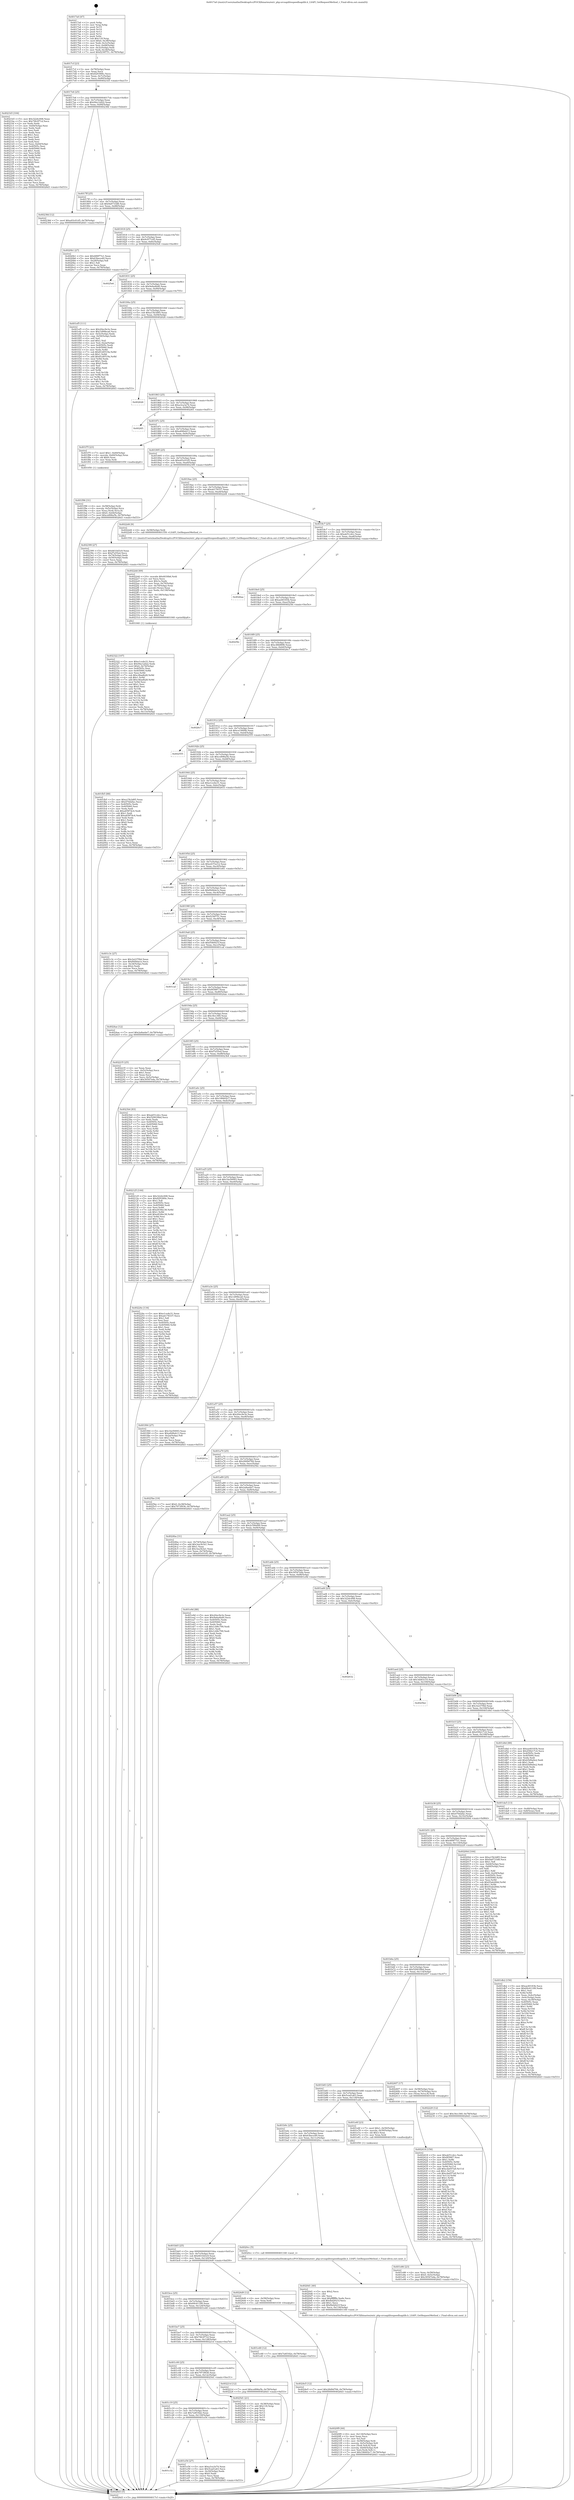 digraph "0x4017a0" {
  label = "0x4017a0 (/mnt/c/Users/mathe/Desktop/tcc/POCII/binaries/extr_php-srcsapilitespeedlsapilib.h_LSAPI_GetRequestMethod_r_Final-ollvm.out::main(0))"
  labelloc = "t"
  node[shape=record]

  Entry [label="",width=0.3,height=0.3,shape=circle,fillcolor=black,style=filled]
  "0x4017cf" [label="{
     0x4017cf [23]\l
     | [instrs]\l
     &nbsp;&nbsp;0x4017cf \<+3\>: mov -0x78(%rbp),%eax\l
     &nbsp;&nbsp;0x4017d2 \<+2\>: mov %eax,%ecx\l
     &nbsp;&nbsp;0x4017d4 \<+6\>: sub $0x82939f4c,%ecx\l
     &nbsp;&nbsp;0x4017da \<+3\>: mov %eax,-0x7c(%rbp)\l
     &nbsp;&nbsp;0x4017dd \<+3\>: mov %ecx,-0x80(%rbp)\l
     &nbsp;&nbsp;0x4017e0 \<+6\>: je 00000000004021b5 \<main+0xa15\>\l
  }"]
  "0x4021b5" [label="{
     0x4021b5 [104]\l
     | [instrs]\l
     &nbsp;&nbsp;0x4021b5 \<+5\>: mov $0x3224c008,%eax\l
     &nbsp;&nbsp;0x4021ba \<+5\>: mov $0x74b3f71d,%ecx\l
     &nbsp;&nbsp;0x4021bf \<+2\>: xor %edx,%edx\l
     &nbsp;&nbsp;0x4021c1 \<+3\>: mov -0x64(%rbp),%esi\l
     &nbsp;&nbsp;0x4021c4 \<+2\>: mov %edx,%edi\l
     &nbsp;&nbsp;0x4021c6 \<+2\>: sub %esi,%edi\l
     &nbsp;&nbsp;0x4021c8 \<+2\>: mov %edx,%esi\l
     &nbsp;&nbsp;0x4021ca \<+3\>: sub $0x1,%esi\l
     &nbsp;&nbsp;0x4021cd \<+2\>: add %esi,%edi\l
     &nbsp;&nbsp;0x4021cf \<+2\>: mov %edx,%esi\l
     &nbsp;&nbsp;0x4021d1 \<+2\>: sub %edi,%esi\l
     &nbsp;&nbsp;0x4021d3 \<+3\>: mov %esi,-0x64(%rbp)\l
     &nbsp;&nbsp;0x4021d6 \<+7\>: mov 0x40505c,%esi\l
     &nbsp;&nbsp;0x4021dd \<+7\>: mov 0x405060,%edi\l
     &nbsp;&nbsp;0x4021e4 \<+3\>: sub $0x1,%edx\l
     &nbsp;&nbsp;0x4021e7 \<+3\>: mov %esi,%r8d\l
     &nbsp;&nbsp;0x4021ea \<+3\>: add %edx,%r8d\l
     &nbsp;&nbsp;0x4021ed \<+4\>: imul %r8d,%esi\l
     &nbsp;&nbsp;0x4021f1 \<+3\>: and $0x1,%esi\l
     &nbsp;&nbsp;0x4021f4 \<+3\>: cmp $0x0,%esi\l
     &nbsp;&nbsp;0x4021f7 \<+4\>: sete %r9b\l
     &nbsp;&nbsp;0x4021fb \<+3\>: cmp $0xa,%edi\l
     &nbsp;&nbsp;0x4021fe \<+4\>: setl %r10b\l
     &nbsp;&nbsp;0x402202 \<+3\>: mov %r9b,%r11b\l
     &nbsp;&nbsp;0x402205 \<+3\>: and %r10b,%r11b\l
     &nbsp;&nbsp;0x402208 \<+3\>: xor %r10b,%r9b\l
     &nbsp;&nbsp;0x40220b \<+3\>: or %r9b,%r11b\l
     &nbsp;&nbsp;0x40220e \<+4\>: test $0x1,%r11b\l
     &nbsp;&nbsp;0x402212 \<+3\>: cmovne %ecx,%eax\l
     &nbsp;&nbsp;0x402215 \<+3\>: mov %eax,-0x78(%rbp)\l
     &nbsp;&nbsp;0x402218 \<+5\>: jmp 00000000004026d3 \<main+0xf33\>\l
  }"]
  "0x4017e6" [label="{
     0x4017e6 [25]\l
     | [instrs]\l
     &nbsp;&nbsp;0x4017e6 \<+5\>: jmp 00000000004017eb \<main+0x4b\>\l
     &nbsp;&nbsp;0x4017eb \<+3\>: mov -0x7c(%rbp),%eax\l
     &nbsp;&nbsp;0x4017ee \<+5\>: sub $0x94a12d22,%eax\l
     &nbsp;&nbsp;0x4017f3 \<+6\>: mov %eax,-0x84(%rbp)\l
     &nbsp;&nbsp;0x4017f9 \<+6\>: je 000000000040238d \<main+0xbed\>\l
  }"]
  Exit [label="",width=0.3,height=0.3,shape=circle,fillcolor=black,style=filled,peripheries=2]
  "0x40238d" [label="{
     0x40238d [12]\l
     | [instrs]\l
     &nbsp;&nbsp;0x40238d \<+7\>: movl $0xa93c01d5,-0x78(%rbp)\l
     &nbsp;&nbsp;0x402394 \<+5\>: jmp 00000000004026d3 \<main+0xf33\>\l
  }"]
  "0x4017ff" [label="{
     0x4017ff [25]\l
     | [instrs]\l
     &nbsp;&nbsp;0x4017ff \<+5\>: jmp 0000000000401804 \<main+0x64\>\l
     &nbsp;&nbsp;0x401804 \<+3\>: mov -0x7c(%rbp),%eax\l
     &nbsp;&nbsp;0x401807 \<+5\>: sub $0x9a6733d8,%eax\l
     &nbsp;&nbsp;0x40180c \<+6\>: mov %eax,-0x88(%rbp)\l
     &nbsp;&nbsp;0x401812 \<+6\>: je 00000000004020b1 \<main+0x911\>\l
  }"]
  "0x4024e5" [label="{
     0x4024e5 [12]\l
     | [instrs]\l
     &nbsp;&nbsp;0x4024e5 \<+7\>: movl $0x28d9d784,-0x78(%rbp)\l
     &nbsp;&nbsp;0x4024ec \<+5\>: jmp 00000000004026d3 \<main+0xf33\>\l
  }"]
  "0x4020b1" [label="{
     0x4020b1 [27]\l
     | [instrs]\l
     &nbsp;&nbsp;0x4020b1 \<+5\>: mov $0x489f77e1,%eax\l
     &nbsp;&nbsp;0x4020b6 \<+5\>: mov $0x63bece49,%ecx\l
     &nbsp;&nbsp;0x4020bb \<+3\>: mov -0x29(%rbp),%dl\l
     &nbsp;&nbsp;0x4020be \<+3\>: test $0x1,%dl\l
     &nbsp;&nbsp;0x4020c1 \<+3\>: cmovne %ecx,%eax\l
     &nbsp;&nbsp;0x4020c4 \<+3\>: mov %eax,-0x78(%rbp)\l
     &nbsp;&nbsp;0x4020c7 \<+5\>: jmp 00000000004026d3 \<main+0xf33\>\l
  }"]
  "0x401818" [label="{
     0x401818 [25]\l
     | [instrs]\l
     &nbsp;&nbsp;0x401818 \<+5\>: jmp 000000000040181d \<main+0x7d\>\l
     &nbsp;&nbsp;0x40181d \<+3\>: mov -0x7c(%rbp),%eax\l
     &nbsp;&nbsp;0x401820 \<+5\>: sub $0x9c977cd5,%eax\l
     &nbsp;&nbsp;0x401825 \<+6\>: mov %eax,-0x8c(%rbp)\l
     &nbsp;&nbsp;0x40182b \<+6\>: je 00000000004025e6 \<main+0xe46\>\l
  }"]
  "0x402418" [label="{
     0x402418 [150]\l
     | [instrs]\l
     &nbsp;&nbsp;0x402418 \<+5\>: mov $0xab51cdcc,%edx\l
     &nbsp;&nbsp;0x40241d \<+5\>: mov $0xf65887,%esi\l
     &nbsp;&nbsp;0x402422 \<+3\>: mov $0x1,%r8b\l
     &nbsp;&nbsp;0x402425 \<+8\>: mov 0x40505c,%r9d\l
     &nbsp;&nbsp;0x40242d \<+8\>: mov 0x405060,%r10d\l
     &nbsp;&nbsp;0x402435 \<+3\>: mov %r9d,%r11d\l
     &nbsp;&nbsp;0x402438 \<+7\>: add $0xcda057a9,%r11d\l
     &nbsp;&nbsp;0x40243f \<+4\>: sub $0x1,%r11d\l
     &nbsp;&nbsp;0x402443 \<+7\>: sub $0xcda057a9,%r11d\l
     &nbsp;&nbsp;0x40244a \<+4\>: imul %r11d,%r9d\l
     &nbsp;&nbsp;0x40244e \<+4\>: and $0x1,%r9d\l
     &nbsp;&nbsp;0x402452 \<+4\>: cmp $0x0,%r9d\l
     &nbsp;&nbsp;0x402456 \<+3\>: sete %bl\l
     &nbsp;&nbsp;0x402459 \<+4\>: cmp $0xa,%r10d\l
     &nbsp;&nbsp;0x40245d \<+4\>: setl %r14b\l
     &nbsp;&nbsp;0x402461 \<+3\>: mov %bl,%r15b\l
     &nbsp;&nbsp;0x402464 \<+4\>: xor $0xff,%r15b\l
     &nbsp;&nbsp;0x402468 \<+3\>: mov %r14b,%r12b\l
     &nbsp;&nbsp;0x40246b \<+4\>: xor $0xff,%r12b\l
     &nbsp;&nbsp;0x40246f \<+4\>: xor $0x0,%r8b\l
     &nbsp;&nbsp;0x402473 \<+3\>: mov %r15b,%r13b\l
     &nbsp;&nbsp;0x402476 \<+4\>: and $0x0,%r13b\l
     &nbsp;&nbsp;0x40247a \<+3\>: and %r8b,%bl\l
     &nbsp;&nbsp;0x40247d \<+3\>: mov %r12b,%al\l
     &nbsp;&nbsp;0x402480 \<+2\>: and $0x0,%al\l
     &nbsp;&nbsp;0x402482 \<+3\>: and %r8b,%r14b\l
     &nbsp;&nbsp;0x402485 \<+3\>: or %bl,%r13b\l
     &nbsp;&nbsp;0x402488 \<+3\>: or %r14b,%al\l
     &nbsp;&nbsp;0x40248b \<+3\>: xor %al,%r13b\l
     &nbsp;&nbsp;0x40248e \<+3\>: or %r12b,%r15b\l
     &nbsp;&nbsp;0x402491 \<+4\>: xor $0xff,%r15b\l
     &nbsp;&nbsp;0x402495 \<+4\>: or $0x0,%r8b\l
     &nbsp;&nbsp;0x402499 \<+3\>: and %r8b,%r15b\l
     &nbsp;&nbsp;0x40249c \<+3\>: or %r15b,%r13b\l
     &nbsp;&nbsp;0x40249f \<+4\>: test $0x1,%r13b\l
     &nbsp;&nbsp;0x4024a3 \<+3\>: cmovne %esi,%edx\l
     &nbsp;&nbsp;0x4024a6 \<+3\>: mov %edx,-0x78(%rbp)\l
     &nbsp;&nbsp;0x4024a9 \<+5\>: jmp 00000000004026d3 \<main+0xf33\>\l
  }"]
  "0x4025e6" [label="{
     0x4025e6\l
  }", style=dashed]
  "0x401831" [label="{
     0x401831 [25]\l
     | [instrs]\l
     &nbsp;&nbsp;0x401831 \<+5\>: jmp 0000000000401836 \<main+0x96\>\l
     &nbsp;&nbsp;0x401836 \<+3\>: mov -0x7c(%rbp),%eax\l
     &nbsp;&nbsp;0x401839 \<+5\>: sub $0x9e6a4bd0,%eax\l
     &nbsp;&nbsp;0x40183e \<+6\>: mov %eax,-0x90(%rbp)\l
     &nbsp;&nbsp;0x401844 \<+6\>: je 0000000000401ef5 \<main+0x755\>\l
  }"]
  "0x402322" [label="{
     0x402322 [107]\l
     | [instrs]\l
     &nbsp;&nbsp;0x402322 \<+5\>: mov $0xe1ce4e31,%ecx\l
     &nbsp;&nbsp;0x402327 \<+5\>: mov $0x94a12d22,%edx\l
     &nbsp;&nbsp;0x40232c \<+7\>: movl $0x0,-0x74(%rbp)\l
     &nbsp;&nbsp;0x402333 \<+7\>: mov 0x40505c,%esi\l
     &nbsp;&nbsp;0x40233a \<+8\>: mov 0x405060,%r8d\l
     &nbsp;&nbsp;0x402342 \<+3\>: mov %esi,%r9d\l
     &nbsp;&nbsp;0x402345 \<+7\>: sub $0xc4badb28,%r9d\l
     &nbsp;&nbsp;0x40234c \<+4\>: sub $0x1,%r9d\l
     &nbsp;&nbsp;0x402350 \<+7\>: add $0xc4badb28,%r9d\l
     &nbsp;&nbsp;0x402357 \<+4\>: imul %r9d,%esi\l
     &nbsp;&nbsp;0x40235b \<+3\>: and $0x1,%esi\l
     &nbsp;&nbsp;0x40235e \<+3\>: cmp $0x0,%esi\l
     &nbsp;&nbsp;0x402361 \<+4\>: sete %r10b\l
     &nbsp;&nbsp;0x402365 \<+4\>: cmp $0xa,%r8d\l
     &nbsp;&nbsp;0x402369 \<+4\>: setl %r11b\l
     &nbsp;&nbsp;0x40236d \<+3\>: mov %r10b,%bl\l
     &nbsp;&nbsp;0x402370 \<+3\>: and %r11b,%bl\l
     &nbsp;&nbsp;0x402373 \<+3\>: xor %r11b,%r10b\l
     &nbsp;&nbsp;0x402376 \<+3\>: or %r10b,%bl\l
     &nbsp;&nbsp;0x402379 \<+3\>: test $0x1,%bl\l
     &nbsp;&nbsp;0x40237c \<+3\>: cmovne %edx,%ecx\l
     &nbsp;&nbsp;0x40237f \<+3\>: mov %ecx,-0x78(%rbp)\l
     &nbsp;&nbsp;0x402382 \<+6\>: mov %eax,-0x13c(%rbp)\l
     &nbsp;&nbsp;0x402388 \<+5\>: jmp 00000000004026d3 \<main+0xf33\>\l
  }"]
  "0x401ef5" [label="{
     0x401ef5 [111]\l
     | [instrs]\l
     &nbsp;&nbsp;0x401ef5 \<+5\>: mov $0x20ec9e3e,%eax\l
     &nbsp;&nbsp;0x401efa \<+5\>: mov $0x1d99bca6,%ecx\l
     &nbsp;&nbsp;0x401eff \<+3\>: mov -0x5c(%rbp),%edx\l
     &nbsp;&nbsp;0x401f02 \<+3\>: cmp -0x50(%rbp),%edx\l
     &nbsp;&nbsp;0x401f05 \<+4\>: setl %sil\l
     &nbsp;&nbsp;0x401f09 \<+4\>: and $0x1,%sil\l
     &nbsp;&nbsp;0x401f0d \<+4\>: mov %sil,-0x2a(%rbp)\l
     &nbsp;&nbsp;0x401f11 \<+7\>: mov 0x40505c,%edx\l
     &nbsp;&nbsp;0x401f18 \<+7\>: mov 0x405060,%edi\l
     &nbsp;&nbsp;0x401f1f \<+3\>: mov %edx,%r8d\l
     &nbsp;&nbsp;0x401f22 \<+7\>: sub $0x81d0519a,%r8d\l
     &nbsp;&nbsp;0x401f29 \<+4\>: sub $0x1,%r8d\l
     &nbsp;&nbsp;0x401f2d \<+7\>: add $0x81d0519a,%r8d\l
     &nbsp;&nbsp;0x401f34 \<+4\>: imul %r8d,%edx\l
     &nbsp;&nbsp;0x401f38 \<+3\>: and $0x1,%edx\l
     &nbsp;&nbsp;0x401f3b \<+3\>: cmp $0x0,%edx\l
     &nbsp;&nbsp;0x401f3e \<+4\>: sete %sil\l
     &nbsp;&nbsp;0x401f42 \<+3\>: cmp $0xa,%edi\l
     &nbsp;&nbsp;0x401f45 \<+4\>: setl %r9b\l
     &nbsp;&nbsp;0x401f49 \<+3\>: mov %sil,%r10b\l
     &nbsp;&nbsp;0x401f4c \<+3\>: and %r9b,%r10b\l
     &nbsp;&nbsp;0x401f4f \<+3\>: xor %r9b,%sil\l
     &nbsp;&nbsp;0x401f52 \<+3\>: or %sil,%r10b\l
     &nbsp;&nbsp;0x401f55 \<+4\>: test $0x1,%r10b\l
     &nbsp;&nbsp;0x401f59 \<+3\>: cmovne %ecx,%eax\l
     &nbsp;&nbsp;0x401f5c \<+3\>: mov %eax,-0x78(%rbp)\l
     &nbsp;&nbsp;0x401f5f \<+5\>: jmp 00000000004026d3 \<main+0xf33\>\l
  }"]
  "0x40184a" [label="{
     0x40184a [25]\l
     | [instrs]\l
     &nbsp;&nbsp;0x40184a \<+5\>: jmp 000000000040184f \<main+0xaf\>\l
     &nbsp;&nbsp;0x40184f \<+3\>: mov -0x7c(%rbp),%eax\l
     &nbsp;&nbsp;0x401852 \<+5\>: sub $0xa15b3d85,%eax\l
     &nbsp;&nbsp;0x401857 \<+6\>: mov %eax,-0x94(%rbp)\l
     &nbsp;&nbsp;0x40185d \<+6\>: je 0000000000402626 \<main+0xe86\>\l
  }"]
  "0x4022dd" [label="{
     0x4022dd [69]\l
     | [instrs]\l
     &nbsp;&nbsp;0x4022dd \<+10\>: movabs $0x4030b6,%rdi\l
     &nbsp;&nbsp;0x4022e7 \<+2\>: xor %ecx,%ecx\l
     &nbsp;&nbsp;0x4022e9 \<+5\>: mov $0x1a,%edx\l
     &nbsp;&nbsp;0x4022ee \<+4\>: mov %rax,-0x70(%rbp)\l
     &nbsp;&nbsp;0x4022f2 \<+4\>: mov -0x70(%rbp),%rax\l
     &nbsp;&nbsp;0x4022f6 \<+3\>: movsbl (%rax),%eax\l
     &nbsp;&nbsp;0x4022f9 \<+6\>: mov %edx,-0x138(%rbp)\l
     &nbsp;&nbsp;0x4022ff \<+1\>: cltd\l
     &nbsp;&nbsp;0x402300 \<+6\>: mov -0x138(%rbp),%esi\l
     &nbsp;&nbsp;0x402306 \<+2\>: idiv %esi\l
     &nbsp;&nbsp;0x402308 \<+3\>: mov %ecx,%r8d\l
     &nbsp;&nbsp;0x40230b \<+3\>: sub %edx,%r8d\l
     &nbsp;&nbsp;0x40230e \<+2\>: mov %ecx,%edx\l
     &nbsp;&nbsp;0x402310 \<+3\>: sub $0x61,%edx\l
     &nbsp;&nbsp;0x402313 \<+3\>: add %edx,%r8d\l
     &nbsp;&nbsp;0x402316 \<+3\>: sub %r8d,%ecx\l
     &nbsp;&nbsp;0x402319 \<+2\>: mov %ecx,%esi\l
     &nbsp;&nbsp;0x40231b \<+2\>: mov $0x0,%al\l
     &nbsp;&nbsp;0x40231d \<+5\>: call 0000000000401040 \<printf@plt\>\l
     | [calls]\l
     &nbsp;&nbsp;0x401040 \{1\} (unknown)\l
  }"]
  "0x402626" [label="{
     0x402626\l
  }", style=dashed]
  "0x401863" [label="{
     0x401863 [25]\l
     | [instrs]\l
     &nbsp;&nbsp;0x401863 \<+5\>: jmp 0000000000401868 \<main+0xc8\>\l
     &nbsp;&nbsp;0x401868 \<+3\>: mov -0x7c(%rbp),%eax\l
     &nbsp;&nbsp;0x40186b \<+5\>: sub $0xa3ca3a74,%eax\l
     &nbsp;&nbsp;0x401870 \<+6\>: mov %eax,-0x98(%rbp)\l
     &nbsp;&nbsp;0x401876 \<+6\>: je 00000000004024f1 \<main+0xd51\>\l
  }"]
  "0x4020f9" [label="{
     0x4020f9 [44]\l
     | [instrs]\l
     &nbsp;&nbsp;0x4020f9 \<+6\>: mov -0x134(%rbp),%ecx\l
     &nbsp;&nbsp;0x4020ff \<+3\>: imul %eax,%ecx\l
     &nbsp;&nbsp;0x402102 \<+3\>: mov %cl,%sil\l
     &nbsp;&nbsp;0x402105 \<+4\>: mov -0x58(%rbp),%rdi\l
     &nbsp;&nbsp;0x402109 \<+4\>: movslq -0x5c(%rbp),%r8\l
     &nbsp;&nbsp;0x40210d \<+4\>: mov (%rdi,%r8,8),%rdi\l
     &nbsp;&nbsp;0x402111 \<+4\>: movslq -0x64(%rbp),%r8\l
     &nbsp;&nbsp;0x402115 \<+4\>: mov %sil,(%rdi,%r8,1)\l
     &nbsp;&nbsp;0x402119 \<+7\>: movl $0x186602c7,-0x78(%rbp)\l
     &nbsp;&nbsp;0x402120 \<+5\>: jmp 00000000004026d3 \<main+0xf33\>\l
  }"]
  "0x4024f1" [label="{
     0x4024f1\l
  }", style=dashed]
  "0x40187c" [label="{
     0x40187c [25]\l
     | [instrs]\l
     &nbsp;&nbsp;0x40187c \<+5\>: jmp 0000000000401881 \<main+0xe1\>\l
     &nbsp;&nbsp;0x401881 \<+3\>: mov -0x7c(%rbp),%eax\l
     &nbsp;&nbsp;0x401884 \<+5\>: sub $0xa848eb13,%eax\l
     &nbsp;&nbsp;0x401889 \<+6\>: mov %eax,-0x9c(%rbp)\l
     &nbsp;&nbsp;0x40188f \<+6\>: je 0000000000401f7f \<main+0x7df\>\l
  }"]
  "0x4020d1" [label="{
     0x4020d1 [40]\l
     | [instrs]\l
     &nbsp;&nbsp;0x4020d1 \<+5\>: mov $0x2,%ecx\l
     &nbsp;&nbsp;0x4020d6 \<+1\>: cltd\l
     &nbsp;&nbsp;0x4020d7 \<+2\>: idiv %ecx\l
     &nbsp;&nbsp;0x4020d9 \<+6\>: imul $0xfffffffe,%edx,%ecx\l
     &nbsp;&nbsp;0x4020df \<+6\>: add $0xfbd2621f,%ecx\l
     &nbsp;&nbsp;0x4020e5 \<+3\>: add $0x1,%ecx\l
     &nbsp;&nbsp;0x4020e8 \<+6\>: sub $0xfbd2621f,%ecx\l
     &nbsp;&nbsp;0x4020ee \<+6\>: mov %ecx,-0x134(%rbp)\l
     &nbsp;&nbsp;0x4020f4 \<+5\>: call 0000000000401160 \<next_i\>\l
     | [calls]\l
     &nbsp;&nbsp;0x401160 \{1\} (/mnt/c/Users/mathe/Desktop/tcc/POCII/binaries/extr_php-srcsapilitespeedlsapilib.h_LSAPI_GetRequestMethod_r_Final-ollvm.out::next_i)\l
  }"]
  "0x401f7f" [label="{
     0x401f7f [23]\l
     | [instrs]\l
     &nbsp;&nbsp;0x401f7f \<+7\>: movl $0x1,-0x60(%rbp)\l
     &nbsp;&nbsp;0x401f86 \<+4\>: movslq -0x60(%rbp),%rax\l
     &nbsp;&nbsp;0x401f8a \<+4\>: shl $0x0,%rax\l
     &nbsp;&nbsp;0x401f8e \<+3\>: mov %rax,%rdi\l
     &nbsp;&nbsp;0x401f91 \<+5\>: call 0000000000401050 \<malloc@plt\>\l
     | [calls]\l
     &nbsp;&nbsp;0x401050 \{1\} (unknown)\l
  }"]
  "0x401895" [label="{
     0x401895 [25]\l
     | [instrs]\l
     &nbsp;&nbsp;0x401895 \<+5\>: jmp 000000000040189a \<main+0xfa\>\l
     &nbsp;&nbsp;0x40189a \<+3\>: mov -0x7c(%rbp),%eax\l
     &nbsp;&nbsp;0x40189d \<+5\>: sub $0xa93c01d5,%eax\l
     &nbsp;&nbsp;0x4018a2 \<+6\>: mov %eax,-0xa0(%rbp)\l
     &nbsp;&nbsp;0x4018a8 \<+6\>: je 0000000000402399 \<main+0xbf9\>\l
  }"]
  "0x401f96" [label="{
     0x401f96 [31]\l
     | [instrs]\l
     &nbsp;&nbsp;0x401f96 \<+4\>: mov -0x58(%rbp),%rdi\l
     &nbsp;&nbsp;0x401f9a \<+4\>: movslq -0x5c(%rbp),%rcx\l
     &nbsp;&nbsp;0x401f9e \<+4\>: mov %rax,(%rdi,%rcx,8)\l
     &nbsp;&nbsp;0x401fa2 \<+7\>: movl $0x0,-0x64(%rbp)\l
     &nbsp;&nbsp;0x401fa9 \<+7\>: movl $0xce896a5b,-0x78(%rbp)\l
     &nbsp;&nbsp;0x401fb0 \<+5\>: jmp 00000000004026d3 \<main+0xf33\>\l
  }"]
  "0x402399" [label="{
     0x402399 [27]\l
     | [instrs]\l
     &nbsp;&nbsp;0x402399 \<+5\>: mov $0x6610d3c9,%eax\l
     &nbsp;&nbsp;0x40239e \<+5\>: mov $0xf7a55ed,%ecx\l
     &nbsp;&nbsp;0x4023a3 \<+3\>: mov -0x74(%rbp),%edx\l
     &nbsp;&nbsp;0x4023a6 \<+3\>: cmp -0x50(%rbp),%edx\l
     &nbsp;&nbsp;0x4023a9 \<+3\>: cmovl %ecx,%eax\l
     &nbsp;&nbsp;0x4023ac \<+3\>: mov %eax,-0x78(%rbp)\l
     &nbsp;&nbsp;0x4023af \<+5\>: jmp 00000000004026d3 \<main+0xf33\>\l
  }"]
  "0x4018ae" [label="{
     0x4018ae [25]\l
     | [instrs]\l
     &nbsp;&nbsp;0x4018ae \<+5\>: jmp 00000000004018b3 \<main+0x113\>\l
     &nbsp;&nbsp;0x4018b3 \<+3\>: mov -0x7c(%rbp),%eax\l
     &nbsp;&nbsp;0x4018b6 \<+5\>: sub $0xab178337,%eax\l
     &nbsp;&nbsp;0x4018bb \<+6\>: mov %eax,-0xa4(%rbp)\l
     &nbsp;&nbsp;0x4018c1 \<+6\>: je 00000000004022d4 \<main+0xb34\>\l
  }"]
  "0x401e86" [label="{
     0x401e86 [23]\l
     | [instrs]\l
     &nbsp;&nbsp;0x401e86 \<+4\>: mov %rax,-0x58(%rbp)\l
     &nbsp;&nbsp;0x401e8a \<+7\>: movl $0x0,-0x5c(%rbp)\l
     &nbsp;&nbsp;0x401e91 \<+7\>: movl $0x30547eda,-0x78(%rbp)\l
     &nbsp;&nbsp;0x401e98 \<+5\>: jmp 00000000004026d3 \<main+0xf33\>\l
  }"]
  "0x4022d4" [label="{
     0x4022d4 [9]\l
     | [instrs]\l
     &nbsp;&nbsp;0x4022d4 \<+4\>: mov -0x58(%rbp),%rdi\l
     &nbsp;&nbsp;0x4022d8 \<+5\>: call 0000000000401550 \<LSAPI_GetRequestMethod_r\>\l
     | [calls]\l
     &nbsp;&nbsp;0x401550 \{1\} (/mnt/c/Users/mathe/Desktop/tcc/POCII/binaries/extr_php-srcsapilitespeedlsapilib.h_LSAPI_GetRequestMethod_r_Final-ollvm.out::LSAPI_GetRequestMethod_r)\l
  }"]
  "0x4018c7" [label="{
     0x4018c7 [25]\l
     | [instrs]\l
     &nbsp;&nbsp;0x4018c7 \<+5\>: jmp 00000000004018cc \<main+0x12c\>\l
     &nbsp;&nbsp;0x4018cc \<+3\>: mov -0x7c(%rbp),%eax\l
     &nbsp;&nbsp;0x4018cf \<+5\>: sub $0xab51cdcc,%eax\l
     &nbsp;&nbsp;0x4018d4 \<+6\>: mov %eax,-0xa8(%rbp)\l
     &nbsp;&nbsp;0x4018da \<+6\>: je 00000000004026aa \<main+0xf0a\>\l
  }"]
  "0x401c32" [label="{
     0x401c32\l
  }", style=dashed]
  "0x4026aa" [label="{
     0x4026aa\l
  }", style=dashed]
  "0x4018e0" [label="{
     0x4018e0 [25]\l
     | [instrs]\l
     &nbsp;&nbsp;0x4018e0 \<+5\>: jmp 00000000004018e5 \<main+0x145\>\l
     &nbsp;&nbsp;0x4018e5 \<+3\>: mov -0x7c(%rbp),%eax\l
     &nbsp;&nbsp;0x4018e8 \<+5\>: sub $0xae40183b,%eax\l
     &nbsp;&nbsp;0x4018ed \<+6\>: mov %eax,-0xac(%rbp)\l
     &nbsp;&nbsp;0x4018f3 \<+6\>: je 00000000004025fe \<main+0xe5e\>\l
  }"]
  "0x401e54" [label="{
     0x401e54 [27]\l
     | [instrs]\l
     &nbsp;&nbsp;0x401e54 \<+5\>: mov $0xa3ca3a74,%eax\l
     &nbsp;&nbsp;0x401e59 \<+5\>: mov $0x5cad1a63,%ecx\l
     &nbsp;&nbsp;0x401e5e \<+3\>: mov -0x30(%rbp),%edx\l
     &nbsp;&nbsp;0x401e61 \<+3\>: cmp $0x0,%edx\l
     &nbsp;&nbsp;0x401e64 \<+3\>: cmove %ecx,%eax\l
     &nbsp;&nbsp;0x401e67 \<+3\>: mov %eax,-0x78(%rbp)\l
     &nbsp;&nbsp;0x401e6a \<+5\>: jmp 00000000004026d3 \<main+0xf33\>\l
  }"]
  "0x4025fe" [label="{
     0x4025fe\l
  }", style=dashed]
  "0x4018f9" [label="{
     0x4018f9 [25]\l
     | [instrs]\l
     &nbsp;&nbsp;0x4018f9 \<+5\>: jmp 00000000004018fe \<main+0x15e\>\l
     &nbsp;&nbsp;0x4018fe \<+3\>: mov -0x7c(%rbp),%eax\l
     &nbsp;&nbsp;0x401901 \<+5\>: sub $0xc4fb8896,%eax\l
     &nbsp;&nbsp;0x401906 \<+6\>: mov %eax,-0xb0(%rbp)\l
     &nbsp;&nbsp;0x40190c \<+6\>: je 00000000004026c7 \<main+0xf27\>\l
  }"]
  "0x401c19" [label="{
     0x401c19 [25]\l
     | [instrs]\l
     &nbsp;&nbsp;0x401c19 \<+5\>: jmp 0000000000401c1e \<main+0x47e\>\l
     &nbsp;&nbsp;0x401c1e \<+3\>: mov -0x7c(%rbp),%eax\l
     &nbsp;&nbsp;0x401c21 \<+5\>: sub $0x7a4f182e,%eax\l
     &nbsp;&nbsp;0x401c26 \<+6\>: mov %eax,-0x130(%rbp)\l
     &nbsp;&nbsp;0x401c2c \<+6\>: je 0000000000401e54 \<main+0x6b4\>\l
  }"]
  "0x4026c7" [label="{
     0x4026c7\l
  }", style=dashed]
  "0x401912" [label="{
     0x401912 [25]\l
     | [instrs]\l
     &nbsp;&nbsp;0x401912 \<+5\>: jmp 0000000000401917 \<main+0x177\>\l
     &nbsp;&nbsp;0x401917 \<+3\>: mov -0x7c(%rbp),%eax\l
     &nbsp;&nbsp;0x40191a \<+5\>: sub $0xce190f4b,%eax\l
     &nbsp;&nbsp;0x40191f \<+6\>: mov %eax,-0xb4(%rbp)\l
     &nbsp;&nbsp;0x401925 \<+6\>: je 0000000000402555 \<main+0xdb5\>\l
  }"]
  "0x4025d1" [label="{
     0x4025d1 [21]\l
     | [instrs]\l
     &nbsp;&nbsp;0x4025d1 \<+3\>: mov -0x38(%rbp),%eax\l
     &nbsp;&nbsp;0x4025d4 \<+7\>: add $0x118,%rsp\l
     &nbsp;&nbsp;0x4025db \<+1\>: pop %rbx\l
     &nbsp;&nbsp;0x4025dc \<+2\>: pop %r12\l
     &nbsp;&nbsp;0x4025de \<+2\>: pop %r13\l
     &nbsp;&nbsp;0x4025e0 \<+2\>: pop %r14\l
     &nbsp;&nbsp;0x4025e2 \<+2\>: pop %r15\l
     &nbsp;&nbsp;0x4025e4 \<+1\>: pop %rbp\l
     &nbsp;&nbsp;0x4025e5 \<+1\>: ret\l
  }"]
  "0x402555" [label="{
     0x402555\l
  }", style=dashed]
  "0x40192b" [label="{
     0x40192b [25]\l
     | [instrs]\l
     &nbsp;&nbsp;0x40192b \<+5\>: jmp 0000000000401930 \<main+0x190\>\l
     &nbsp;&nbsp;0x401930 \<+3\>: mov -0x7c(%rbp),%eax\l
     &nbsp;&nbsp;0x401933 \<+5\>: sub $0xce896a5b,%eax\l
     &nbsp;&nbsp;0x401938 \<+6\>: mov %eax,-0xb8(%rbp)\l
     &nbsp;&nbsp;0x40193e \<+6\>: je 0000000000401fb5 \<main+0x815\>\l
  }"]
  "0x401c00" [label="{
     0x401c00 [25]\l
     | [instrs]\l
     &nbsp;&nbsp;0x401c00 \<+5\>: jmp 0000000000401c05 \<main+0x465\>\l
     &nbsp;&nbsp;0x401c05 \<+3\>: mov -0x7c(%rbp),%eax\l
     &nbsp;&nbsp;0x401c08 \<+5\>: sub $0x7973f936,%eax\l
     &nbsp;&nbsp;0x401c0d \<+6\>: mov %eax,-0x12c(%rbp)\l
     &nbsp;&nbsp;0x401c13 \<+6\>: je 00000000004025d1 \<main+0xe31\>\l
  }"]
  "0x401fb5" [label="{
     0x401fb5 [88]\l
     | [instrs]\l
     &nbsp;&nbsp;0x401fb5 \<+5\>: mov $0xa15b3d85,%eax\l
     &nbsp;&nbsp;0x401fba \<+5\>: mov $0x470d2fac,%ecx\l
     &nbsp;&nbsp;0x401fbf \<+7\>: mov 0x40505c,%edx\l
     &nbsp;&nbsp;0x401fc6 \<+7\>: mov 0x405060,%esi\l
     &nbsp;&nbsp;0x401fcd \<+2\>: mov %edx,%edi\l
     &nbsp;&nbsp;0x401fcf \<+6\>: sub $0xa6587dc4,%edi\l
     &nbsp;&nbsp;0x401fd5 \<+3\>: sub $0x1,%edi\l
     &nbsp;&nbsp;0x401fd8 \<+6\>: add $0xa6587dc4,%edi\l
     &nbsp;&nbsp;0x401fde \<+3\>: imul %edi,%edx\l
     &nbsp;&nbsp;0x401fe1 \<+3\>: and $0x1,%edx\l
     &nbsp;&nbsp;0x401fe4 \<+3\>: cmp $0x0,%edx\l
     &nbsp;&nbsp;0x401fe7 \<+4\>: sete %r8b\l
     &nbsp;&nbsp;0x401feb \<+3\>: cmp $0xa,%esi\l
     &nbsp;&nbsp;0x401fee \<+4\>: setl %r9b\l
     &nbsp;&nbsp;0x401ff2 \<+3\>: mov %r8b,%r10b\l
     &nbsp;&nbsp;0x401ff5 \<+3\>: and %r9b,%r10b\l
     &nbsp;&nbsp;0x401ff8 \<+3\>: xor %r9b,%r8b\l
     &nbsp;&nbsp;0x401ffb \<+3\>: or %r8b,%r10b\l
     &nbsp;&nbsp;0x401ffe \<+4\>: test $0x1,%r10b\l
     &nbsp;&nbsp;0x402002 \<+3\>: cmovne %ecx,%eax\l
     &nbsp;&nbsp;0x402005 \<+3\>: mov %eax,-0x78(%rbp)\l
     &nbsp;&nbsp;0x402008 \<+5\>: jmp 00000000004026d3 \<main+0xf33\>\l
  }"]
  "0x401944" [label="{
     0x401944 [25]\l
     | [instrs]\l
     &nbsp;&nbsp;0x401944 \<+5\>: jmp 0000000000401949 \<main+0x1a9\>\l
     &nbsp;&nbsp;0x401949 \<+3\>: mov -0x7c(%rbp),%eax\l
     &nbsp;&nbsp;0x40194c \<+5\>: sub $0xe1ce4e31,%eax\l
     &nbsp;&nbsp;0x401951 \<+6\>: mov %eax,-0xbc(%rbp)\l
     &nbsp;&nbsp;0x401957 \<+6\>: je 0000000000402653 \<main+0xeb3\>\l
  }"]
  "0x40221d" [label="{
     0x40221d [12]\l
     | [instrs]\l
     &nbsp;&nbsp;0x40221d \<+7\>: movl $0xce896a5b,-0x78(%rbp)\l
     &nbsp;&nbsp;0x402224 \<+5\>: jmp 00000000004026d3 \<main+0xf33\>\l
  }"]
  "0x402653" [label="{
     0x402653\l
  }", style=dashed]
  "0x40195d" [label="{
     0x40195d [25]\l
     | [instrs]\l
     &nbsp;&nbsp;0x40195d \<+5\>: jmp 0000000000401962 \<main+0x1c2\>\l
     &nbsp;&nbsp;0x401962 \<+3\>: mov -0x7c(%rbp),%eax\l
     &nbsp;&nbsp;0x401965 \<+5\>: sub $0xe437ee12,%eax\l
     &nbsp;&nbsp;0x40196a \<+6\>: mov %eax,-0xc0(%rbp)\l
     &nbsp;&nbsp;0x401970 \<+6\>: je 0000000000401d41 \<main+0x5a1\>\l
  }"]
  "0x401be7" [label="{
     0x401be7 [25]\l
     | [instrs]\l
     &nbsp;&nbsp;0x401be7 \<+5\>: jmp 0000000000401bec \<main+0x44c\>\l
     &nbsp;&nbsp;0x401bec \<+3\>: mov -0x7c(%rbp),%eax\l
     &nbsp;&nbsp;0x401bef \<+5\>: sub $0x74b3f71d,%eax\l
     &nbsp;&nbsp;0x401bf4 \<+6\>: mov %eax,-0x128(%rbp)\l
     &nbsp;&nbsp;0x401bfa \<+6\>: je 000000000040221d \<main+0xa7d\>\l
  }"]
  "0x401d41" [label="{
     0x401d41\l
  }", style=dashed]
  "0x401976" [label="{
     0x401976 [25]\l
     | [instrs]\l
     &nbsp;&nbsp;0x401976 \<+5\>: jmp 000000000040197b \<main+0x1db\>\l
     &nbsp;&nbsp;0x40197b \<+3\>: mov -0x7c(%rbp),%eax\l
     &nbsp;&nbsp;0x40197e \<+5\>: sub $0xf0d4da1e,%eax\l
     &nbsp;&nbsp;0x401983 \<+6\>: mov %eax,-0xc4(%rbp)\l
     &nbsp;&nbsp;0x401989 \<+6\>: je 0000000000401c57 \<main+0x4b7\>\l
  }"]
  "0x401e48" [label="{
     0x401e48 [12]\l
     | [instrs]\l
     &nbsp;&nbsp;0x401e48 \<+7\>: movl $0x7a4f182e,-0x78(%rbp)\l
     &nbsp;&nbsp;0x401e4f \<+5\>: jmp 00000000004026d3 \<main+0xf33\>\l
  }"]
  "0x401c57" [label="{
     0x401c57\l
  }", style=dashed]
  "0x40198f" [label="{
     0x40198f [25]\l
     | [instrs]\l
     &nbsp;&nbsp;0x40198f \<+5\>: jmp 0000000000401994 \<main+0x1f4\>\l
     &nbsp;&nbsp;0x401994 \<+3\>: mov -0x7c(%rbp),%eax\l
     &nbsp;&nbsp;0x401997 \<+5\>: sub $0xf230f751,%eax\l
     &nbsp;&nbsp;0x40199c \<+6\>: mov %eax,-0xc8(%rbp)\l
     &nbsp;&nbsp;0x4019a2 \<+6\>: je 0000000000401c3c \<main+0x49c\>\l
  }"]
  "0x401bce" [label="{
     0x401bce [25]\l
     | [instrs]\l
     &nbsp;&nbsp;0x401bce \<+5\>: jmp 0000000000401bd3 \<main+0x433\>\l
     &nbsp;&nbsp;0x401bd3 \<+3\>: mov -0x7c(%rbp),%eax\l
     &nbsp;&nbsp;0x401bd6 \<+5\>: sub $0x69c61189,%eax\l
     &nbsp;&nbsp;0x401bdb \<+6\>: mov %eax,-0x124(%rbp)\l
     &nbsp;&nbsp;0x401be1 \<+6\>: je 0000000000401e48 \<main+0x6a8\>\l
  }"]
  "0x401c3c" [label="{
     0x401c3c [27]\l
     | [instrs]\l
     &nbsp;&nbsp;0x401c3c \<+5\>: mov $0x3e237f4d,%eax\l
     &nbsp;&nbsp;0x401c41 \<+5\>: mov $0xf0d4da1e,%ecx\l
     &nbsp;&nbsp;0x401c46 \<+3\>: mov -0x34(%rbp),%edx\l
     &nbsp;&nbsp;0x401c49 \<+3\>: cmp $0x2,%edx\l
     &nbsp;&nbsp;0x401c4c \<+3\>: cmovne %ecx,%eax\l
     &nbsp;&nbsp;0x401c4f \<+3\>: mov %eax,-0x78(%rbp)\l
     &nbsp;&nbsp;0x401c52 \<+5\>: jmp 00000000004026d3 \<main+0xf33\>\l
  }"]
  "0x4019a8" [label="{
     0x4019a8 [25]\l
     | [instrs]\l
     &nbsp;&nbsp;0x4019a8 \<+5\>: jmp 00000000004019ad \<main+0x20d\>\l
     &nbsp;&nbsp;0x4019ad \<+3\>: mov -0x7c(%rbp),%eax\l
     &nbsp;&nbsp;0x4019b0 \<+5\>: sub $0xf546921f,%eax\l
     &nbsp;&nbsp;0x4019b5 \<+6\>: mov %eax,-0xcc(%rbp)\l
     &nbsp;&nbsp;0x4019bb \<+6\>: je 0000000000401caf \<main+0x50f\>\l
  }"]
  "0x4026d3" [label="{
     0x4026d3 [5]\l
     | [instrs]\l
     &nbsp;&nbsp;0x4026d3 \<+5\>: jmp 00000000004017cf \<main+0x2f\>\l
  }"]
  "0x4017a0" [label="{
     0x4017a0 [47]\l
     | [instrs]\l
     &nbsp;&nbsp;0x4017a0 \<+1\>: push %rbp\l
     &nbsp;&nbsp;0x4017a1 \<+3\>: mov %rsp,%rbp\l
     &nbsp;&nbsp;0x4017a4 \<+2\>: push %r15\l
     &nbsp;&nbsp;0x4017a6 \<+2\>: push %r14\l
     &nbsp;&nbsp;0x4017a8 \<+2\>: push %r13\l
     &nbsp;&nbsp;0x4017aa \<+2\>: push %r12\l
     &nbsp;&nbsp;0x4017ac \<+1\>: push %rbx\l
     &nbsp;&nbsp;0x4017ad \<+7\>: sub $0x118,%rsp\l
     &nbsp;&nbsp;0x4017b4 \<+7\>: movl $0x0,-0x38(%rbp)\l
     &nbsp;&nbsp;0x4017bb \<+3\>: mov %edi,-0x3c(%rbp)\l
     &nbsp;&nbsp;0x4017be \<+4\>: mov %rsi,-0x48(%rbp)\l
     &nbsp;&nbsp;0x4017c2 \<+3\>: mov -0x3c(%rbp),%edi\l
     &nbsp;&nbsp;0x4017c5 \<+3\>: mov %edi,-0x34(%rbp)\l
     &nbsp;&nbsp;0x4017c8 \<+7\>: movl $0xf230f751,-0x78(%rbp)\l
  }"]
  "0x4024d9" [label="{
     0x4024d9 [12]\l
     | [instrs]\l
     &nbsp;&nbsp;0x4024d9 \<+4\>: mov -0x58(%rbp),%rax\l
     &nbsp;&nbsp;0x4024dd \<+3\>: mov %rax,%rdi\l
     &nbsp;&nbsp;0x4024e0 \<+5\>: call 0000000000401030 \<free@plt\>\l
     | [calls]\l
     &nbsp;&nbsp;0x401030 \{1\} (unknown)\l
  }"]
  "0x401caf" [label="{
     0x401caf\l
  }", style=dashed]
  "0x4019c1" [label="{
     0x4019c1 [25]\l
     | [instrs]\l
     &nbsp;&nbsp;0x4019c1 \<+5\>: jmp 00000000004019c6 \<main+0x226\>\l
     &nbsp;&nbsp;0x4019c6 \<+3\>: mov -0x7c(%rbp),%eax\l
     &nbsp;&nbsp;0x4019c9 \<+5\>: sub $0xf65887,%eax\l
     &nbsp;&nbsp;0x4019ce \<+6\>: mov %eax,-0xd0(%rbp)\l
     &nbsp;&nbsp;0x4019d4 \<+6\>: je 00000000004024ae \<main+0xd0e\>\l
  }"]
  "0x401bb5" [label="{
     0x401bb5 [25]\l
     | [instrs]\l
     &nbsp;&nbsp;0x401bb5 \<+5\>: jmp 0000000000401bba \<main+0x41a\>\l
     &nbsp;&nbsp;0x401bba \<+3\>: mov -0x7c(%rbp),%eax\l
     &nbsp;&nbsp;0x401bbd \<+5\>: sub $0x6610d3c9,%eax\l
     &nbsp;&nbsp;0x401bc2 \<+6\>: mov %eax,-0x120(%rbp)\l
     &nbsp;&nbsp;0x401bc8 \<+6\>: je 00000000004024d9 \<main+0xd39\>\l
  }"]
  "0x4024ae" [label="{
     0x4024ae [12]\l
     | [instrs]\l
     &nbsp;&nbsp;0x4024ae \<+7\>: movl $0x2a8aebe7,-0x78(%rbp)\l
     &nbsp;&nbsp;0x4024b5 \<+5\>: jmp 00000000004026d3 \<main+0xf33\>\l
  }"]
  "0x4019da" [label="{
     0x4019da [25]\l
     | [instrs]\l
     &nbsp;&nbsp;0x4019da \<+5\>: jmp 00000000004019df \<main+0x23f\>\l
     &nbsp;&nbsp;0x4019df \<+3\>: mov -0x7c(%rbp),%eax\l
     &nbsp;&nbsp;0x4019e2 \<+5\>: sub $0x34cc360,%eax\l
     &nbsp;&nbsp;0x4019e7 \<+6\>: mov %eax,-0xd4(%rbp)\l
     &nbsp;&nbsp;0x4019ed \<+6\>: je 0000000000402235 \<main+0xa95\>\l
  }"]
  "0x4020cc" [label="{
     0x4020cc [5]\l
     | [instrs]\l
     &nbsp;&nbsp;0x4020cc \<+5\>: call 0000000000401160 \<next_i\>\l
     | [calls]\l
     &nbsp;&nbsp;0x401160 \{1\} (/mnt/c/Users/mathe/Desktop/tcc/POCII/binaries/extr_php-srcsapilitespeedlsapilib.h_LSAPI_GetRequestMethod_r_Final-ollvm.out::next_i)\l
  }"]
  "0x402235" [label="{
     0x402235 [25]\l
     | [instrs]\l
     &nbsp;&nbsp;0x402235 \<+2\>: xor %eax,%eax\l
     &nbsp;&nbsp;0x402237 \<+3\>: mov -0x5c(%rbp),%ecx\l
     &nbsp;&nbsp;0x40223a \<+3\>: sub $0x1,%eax\l
     &nbsp;&nbsp;0x40223d \<+2\>: sub %eax,%ecx\l
     &nbsp;&nbsp;0x40223f \<+3\>: mov %ecx,-0x5c(%rbp)\l
     &nbsp;&nbsp;0x402242 \<+7\>: movl $0x30547eda,-0x78(%rbp)\l
     &nbsp;&nbsp;0x402249 \<+5\>: jmp 00000000004026d3 \<main+0xf33\>\l
  }"]
  "0x4019f3" [label="{
     0x4019f3 [25]\l
     | [instrs]\l
     &nbsp;&nbsp;0x4019f3 \<+5\>: jmp 00000000004019f8 \<main+0x258\>\l
     &nbsp;&nbsp;0x4019f8 \<+3\>: mov -0x7c(%rbp),%eax\l
     &nbsp;&nbsp;0x4019fb \<+5\>: sub $0xf7a55ed,%eax\l
     &nbsp;&nbsp;0x401a00 \<+6\>: mov %eax,-0xd8(%rbp)\l
     &nbsp;&nbsp;0x401a06 \<+6\>: je 00000000004023b4 \<main+0xc14\>\l
  }"]
  "0x401b9c" [label="{
     0x401b9c [25]\l
     | [instrs]\l
     &nbsp;&nbsp;0x401b9c \<+5\>: jmp 0000000000401ba1 \<main+0x401\>\l
     &nbsp;&nbsp;0x401ba1 \<+3\>: mov -0x7c(%rbp),%eax\l
     &nbsp;&nbsp;0x401ba4 \<+5\>: sub $0x63bece49,%eax\l
     &nbsp;&nbsp;0x401ba9 \<+6\>: mov %eax,-0x11c(%rbp)\l
     &nbsp;&nbsp;0x401baf \<+6\>: je 00000000004020cc \<main+0x92c\>\l
  }"]
  "0x4023b4" [label="{
     0x4023b4 [83]\l
     | [instrs]\l
     &nbsp;&nbsp;0x4023b4 \<+5\>: mov $0xab51cdcc,%eax\l
     &nbsp;&nbsp;0x4023b9 \<+5\>: mov $0x529039bd,%ecx\l
     &nbsp;&nbsp;0x4023be \<+2\>: xor %edx,%edx\l
     &nbsp;&nbsp;0x4023c0 \<+7\>: mov 0x40505c,%esi\l
     &nbsp;&nbsp;0x4023c7 \<+7\>: mov 0x405060,%edi\l
     &nbsp;&nbsp;0x4023ce \<+3\>: sub $0x1,%edx\l
     &nbsp;&nbsp;0x4023d1 \<+3\>: mov %esi,%r8d\l
     &nbsp;&nbsp;0x4023d4 \<+3\>: add %edx,%r8d\l
     &nbsp;&nbsp;0x4023d7 \<+4\>: imul %r8d,%esi\l
     &nbsp;&nbsp;0x4023db \<+3\>: and $0x1,%esi\l
     &nbsp;&nbsp;0x4023de \<+3\>: cmp $0x0,%esi\l
     &nbsp;&nbsp;0x4023e1 \<+4\>: sete %r9b\l
     &nbsp;&nbsp;0x4023e5 \<+3\>: cmp $0xa,%edi\l
     &nbsp;&nbsp;0x4023e8 \<+4\>: setl %r10b\l
     &nbsp;&nbsp;0x4023ec \<+3\>: mov %r9b,%r11b\l
     &nbsp;&nbsp;0x4023ef \<+3\>: and %r10b,%r11b\l
     &nbsp;&nbsp;0x4023f2 \<+3\>: xor %r10b,%r9b\l
     &nbsp;&nbsp;0x4023f5 \<+3\>: or %r9b,%r11b\l
     &nbsp;&nbsp;0x4023f8 \<+4\>: test $0x1,%r11b\l
     &nbsp;&nbsp;0x4023fc \<+3\>: cmovne %ecx,%eax\l
     &nbsp;&nbsp;0x4023ff \<+3\>: mov %eax,-0x78(%rbp)\l
     &nbsp;&nbsp;0x402402 \<+5\>: jmp 00000000004026d3 \<main+0xf33\>\l
  }"]
  "0x401a0c" [label="{
     0x401a0c [25]\l
     | [instrs]\l
     &nbsp;&nbsp;0x401a0c \<+5\>: jmp 0000000000401a11 \<main+0x271\>\l
     &nbsp;&nbsp;0x401a11 \<+3\>: mov -0x7c(%rbp),%eax\l
     &nbsp;&nbsp;0x401a14 \<+5\>: sub $0x186602c7,%eax\l
     &nbsp;&nbsp;0x401a19 \<+6\>: mov %eax,-0xdc(%rbp)\l
     &nbsp;&nbsp;0x401a1f \<+6\>: je 0000000000402125 \<main+0x985\>\l
  }"]
  "0x401e6f" [label="{
     0x401e6f [23]\l
     | [instrs]\l
     &nbsp;&nbsp;0x401e6f \<+7\>: movl $0x1,-0x50(%rbp)\l
     &nbsp;&nbsp;0x401e76 \<+4\>: movslq -0x50(%rbp),%rax\l
     &nbsp;&nbsp;0x401e7a \<+4\>: shl $0x3,%rax\l
     &nbsp;&nbsp;0x401e7e \<+3\>: mov %rax,%rdi\l
     &nbsp;&nbsp;0x401e81 \<+5\>: call 0000000000401050 \<malloc@plt\>\l
     | [calls]\l
     &nbsp;&nbsp;0x401050 \{1\} (unknown)\l
  }"]
  "0x402125" [label="{
     0x402125 [144]\l
     | [instrs]\l
     &nbsp;&nbsp;0x402125 \<+5\>: mov $0x3224c008,%eax\l
     &nbsp;&nbsp;0x40212a \<+5\>: mov $0x82939f4c,%ecx\l
     &nbsp;&nbsp;0x40212f \<+2\>: mov $0x1,%dl\l
     &nbsp;&nbsp;0x402131 \<+7\>: mov 0x40505c,%esi\l
     &nbsp;&nbsp;0x402138 \<+7\>: mov 0x405060,%edi\l
     &nbsp;&nbsp;0x40213f \<+3\>: mov %esi,%r8d\l
     &nbsp;&nbsp;0x402142 \<+7\>: sub $0xe834bc38,%r8d\l
     &nbsp;&nbsp;0x402149 \<+4\>: sub $0x1,%r8d\l
     &nbsp;&nbsp;0x40214d \<+7\>: add $0xe834bc38,%r8d\l
     &nbsp;&nbsp;0x402154 \<+4\>: imul %r8d,%esi\l
     &nbsp;&nbsp;0x402158 \<+3\>: and $0x1,%esi\l
     &nbsp;&nbsp;0x40215b \<+3\>: cmp $0x0,%esi\l
     &nbsp;&nbsp;0x40215e \<+4\>: sete %r9b\l
     &nbsp;&nbsp;0x402162 \<+3\>: cmp $0xa,%edi\l
     &nbsp;&nbsp;0x402165 \<+4\>: setl %r10b\l
     &nbsp;&nbsp;0x402169 \<+3\>: mov %r9b,%r11b\l
     &nbsp;&nbsp;0x40216c \<+4\>: xor $0xff,%r11b\l
     &nbsp;&nbsp;0x402170 \<+3\>: mov %r10b,%bl\l
     &nbsp;&nbsp;0x402173 \<+3\>: xor $0xff,%bl\l
     &nbsp;&nbsp;0x402176 \<+3\>: xor $0x1,%dl\l
     &nbsp;&nbsp;0x402179 \<+3\>: mov %r11b,%r14b\l
     &nbsp;&nbsp;0x40217c \<+4\>: and $0xff,%r14b\l
     &nbsp;&nbsp;0x402180 \<+3\>: and %dl,%r9b\l
     &nbsp;&nbsp;0x402183 \<+3\>: mov %bl,%r15b\l
     &nbsp;&nbsp;0x402186 \<+4\>: and $0xff,%r15b\l
     &nbsp;&nbsp;0x40218a \<+3\>: and %dl,%r10b\l
     &nbsp;&nbsp;0x40218d \<+3\>: or %r9b,%r14b\l
     &nbsp;&nbsp;0x402190 \<+3\>: or %r10b,%r15b\l
     &nbsp;&nbsp;0x402193 \<+3\>: xor %r15b,%r14b\l
     &nbsp;&nbsp;0x402196 \<+3\>: or %bl,%r11b\l
     &nbsp;&nbsp;0x402199 \<+4\>: xor $0xff,%r11b\l
     &nbsp;&nbsp;0x40219d \<+3\>: or $0x1,%dl\l
     &nbsp;&nbsp;0x4021a0 \<+3\>: and %dl,%r11b\l
     &nbsp;&nbsp;0x4021a3 \<+3\>: or %r11b,%r14b\l
     &nbsp;&nbsp;0x4021a6 \<+4\>: test $0x1,%r14b\l
     &nbsp;&nbsp;0x4021aa \<+3\>: cmovne %ecx,%eax\l
     &nbsp;&nbsp;0x4021ad \<+3\>: mov %eax,-0x78(%rbp)\l
     &nbsp;&nbsp;0x4021b0 \<+5\>: jmp 00000000004026d3 \<main+0xf33\>\l
  }"]
  "0x401a25" [label="{
     0x401a25 [25]\l
     | [instrs]\l
     &nbsp;&nbsp;0x401a25 \<+5\>: jmp 0000000000401a2a \<main+0x28a\>\l
     &nbsp;&nbsp;0x401a2a \<+3\>: mov -0x7c(%rbp),%eax\l
     &nbsp;&nbsp;0x401a2d \<+5\>: sub $0x1be50093,%eax\l
     &nbsp;&nbsp;0x401a32 \<+6\>: mov %eax,-0xe0(%rbp)\l
     &nbsp;&nbsp;0x401a38 \<+6\>: je 000000000040224e \<main+0xaae\>\l
  }"]
  "0x401b83" [label="{
     0x401b83 [25]\l
     | [instrs]\l
     &nbsp;&nbsp;0x401b83 \<+5\>: jmp 0000000000401b88 \<main+0x3e8\>\l
     &nbsp;&nbsp;0x401b88 \<+3\>: mov -0x7c(%rbp),%eax\l
     &nbsp;&nbsp;0x401b8b \<+5\>: sub $0x5cad1a63,%eax\l
     &nbsp;&nbsp;0x401b90 \<+6\>: mov %eax,-0x118(%rbp)\l
     &nbsp;&nbsp;0x401b96 \<+6\>: je 0000000000401e6f \<main+0x6cf\>\l
  }"]
  "0x40224e" [label="{
     0x40224e [134]\l
     | [instrs]\l
     &nbsp;&nbsp;0x40224e \<+5\>: mov $0xe1ce4e31,%eax\l
     &nbsp;&nbsp;0x402253 \<+5\>: mov $0xab178337,%ecx\l
     &nbsp;&nbsp;0x402258 \<+2\>: mov $0x1,%dl\l
     &nbsp;&nbsp;0x40225a \<+2\>: xor %esi,%esi\l
     &nbsp;&nbsp;0x40225c \<+7\>: mov 0x40505c,%edi\l
     &nbsp;&nbsp;0x402263 \<+8\>: mov 0x405060,%r8d\l
     &nbsp;&nbsp;0x40226b \<+3\>: sub $0x1,%esi\l
     &nbsp;&nbsp;0x40226e \<+3\>: mov %edi,%r9d\l
     &nbsp;&nbsp;0x402271 \<+3\>: add %esi,%r9d\l
     &nbsp;&nbsp;0x402274 \<+4\>: imul %r9d,%edi\l
     &nbsp;&nbsp;0x402278 \<+3\>: and $0x1,%edi\l
     &nbsp;&nbsp;0x40227b \<+3\>: cmp $0x0,%edi\l
     &nbsp;&nbsp;0x40227e \<+4\>: sete %r10b\l
     &nbsp;&nbsp;0x402282 \<+4\>: cmp $0xa,%r8d\l
     &nbsp;&nbsp;0x402286 \<+4\>: setl %r11b\l
     &nbsp;&nbsp;0x40228a \<+3\>: mov %r10b,%bl\l
     &nbsp;&nbsp;0x40228d \<+3\>: xor $0xff,%bl\l
     &nbsp;&nbsp;0x402290 \<+3\>: mov %r11b,%r14b\l
     &nbsp;&nbsp;0x402293 \<+4\>: xor $0xff,%r14b\l
     &nbsp;&nbsp;0x402297 \<+3\>: xor $0x0,%dl\l
     &nbsp;&nbsp;0x40229a \<+3\>: mov %bl,%r15b\l
     &nbsp;&nbsp;0x40229d \<+4\>: and $0x0,%r15b\l
     &nbsp;&nbsp;0x4022a1 \<+3\>: and %dl,%r10b\l
     &nbsp;&nbsp;0x4022a4 \<+3\>: mov %r14b,%r12b\l
     &nbsp;&nbsp;0x4022a7 \<+4\>: and $0x0,%r12b\l
     &nbsp;&nbsp;0x4022ab \<+3\>: and %dl,%r11b\l
     &nbsp;&nbsp;0x4022ae \<+3\>: or %r10b,%r15b\l
     &nbsp;&nbsp;0x4022b1 \<+3\>: or %r11b,%r12b\l
     &nbsp;&nbsp;0x4022b4 \<+3\>: xor %r12b,%r15b\l
     &nbsp;&nbsp;0x4022b7 \<+3\>: or %r14b,%bl\l
     &nbsp;&nbsp;0x4022ba \<+3\>: xor $0xff,%bl\l
     &nbsp;&nbsp;0x4022bd \<+3\>: or $0x0,%dl\l
     &nbsp;&nbsp;0x4022c0 \<+2\>: and %dl,%bl\l
     &nbsp;&nbsp;0x4022c2 \<+3\>: or %bl,%r15b\l
     &nbsp;&nbsp;0x4022c5 \<+4\>: test $0x1,%r15b\l
     &nbsp;&nbsp;0x4022c9 \<+3\>: cmovne %ecx,%eax\l
     &nbsp;&nbsp;0x4022cc \<+3\>: mov %eax,-0x78(%rbp)\l
     &nbsp;&nbsp;0x4022cf \<+5\>: jmp 00000000004026d3 \<main+0xf33\>\l
  }"]
  "0x401a3e" [label="{
     0x401a3e [25]\l
     | [instrs]\l
     &nbsp;&nbsp;0x401a3e \<+5\>: jmp 0000000000401a43 \<main+0x2a3\>\l
     &nbsp;&nbsp;0x401a43 \<+3\>: mov -0x7c(%rbp),%eax\l
     &nbsp;&nbsp;0x401a46 \<+5\>: sub $0x1d99bca6,%eax\l
     &nbsp;&nbsp;0x401a4b \<+6\>: mov %eax,-0xe4(%rbp)\l
     &nbsp;&nbsp;0x401a51 \<+6\>: je 0000000000401f64 \<main+0x7c4\>\l
  }"]
  "0x402407" [label="{
     0x402407 [17]\l
     | [instrs]\l
     &nbsp;&nbsp;0x402407 \<+4\>: mov -0x58(%rbp),%rax\l
     &nbsp;&nbsp;0x40240b \<+4\>: movslq -0x74(%rbp),%rcx\l
     &nbsp;&nbsp;0x40240f \<+4\>: mov (%rax,%rcx,8),%rdi\l
     &nbsp;&nbsp;0x402413 \<+5\>: call 0000000000401030 \<free@plt\>\l
     | [calls]\l
     &nbsp;&nbsp;0x401030 \{1\} (unknown)\l
  }"]
  "0x401f64" [label="{
     0x401f64 [27]\l
     | [instrs]\l
     &nbsp;&nbsp;0x401f64 \<+5\>: mov $0x1be50093,%eax\l
     &nbsp;&nbsp;0x401f69 \<+5\>: mov $0xa848eb13,%ecx\l
     &nbsp;&nbsp;0x401f6e \<+3\>: mov -0x2a(%rbp),%dl\l
     &nbsp;&nbsp;0x401f71 \<+3\>: test $0x1,%dl\l
     &nbsp;&nbsp;0x401f74 \<+3\>: cmovne %ecx,%eax\l
     &nbsp;&nbsp;0x401f77 \<+3\>: mov %eax,-0x78(%rbp)\l
     &nbsp;&nbsp;0x401f7a \<+5\>: jmp 00000000004026d3 \<main+0xf33\>\l
  }"]
  "0x401a57" [label="{
     0x401a57 [25]\l
     | [instrs]\l
     &nbsp;&nbsp;0x401a57 \<+5\>: jmp 0000000000401a5c \<main+0x2bc\>\l
     &nbsp;&nbsp;0x401a5c \<+3\>: mov -0x7c(%rbp),%eax\l
     &nbsp;&nbsp;0x401a5f \<+5\>: sub $0x20ec9e3e,%eax\l
     &nbsp;&nbsp;0x401a64 \<+6\>: mov %eax,-0xe8(%rbp)\l
     &nbsp;&nbsp;0x401a6a \<+6\>: je 000000000040261a \<main+0xe7a\>\l
  }"]
  "0x401b6a" [label="{
     0x401b6a [25]\l
     | [instrs]\l
     &nbsp;&nbsp;0x401b6a \<+5\>: jmp 0000000000401b6f \<main+0x3cf\>\l
     &nbsp;&nbsp;0x401b6f \<+3\>: mov -0x7c(%rbp),%eax\l
     &nbsp;&nbsp;0x401b72 \<+5\>: sub $0x529039bd,%eax\l
     &nbsp;&nbsp;0x401b77 \<+6\>: mov %eax,-0x114(%rbp)\l
     &nbsp;&nbsp;0x401b7d \<+6\>: je 0000000000402407 \<main+0xc67\>\l
  }"]
  "0x40261a" [label="{
     0x40261a\l
  }", style=dashed]
  "0x401a70" [label="{
     0x401a70 [25]\l
     | [instrs]\l
     &nbsp;&nbsp;0x401a70 \<+5\>: jmp 0000000000401a75 \<main+0x2d5\>\l
     &nbsp;&nbsp;0x401a75 \<+3\>: mov -0x7c(%rbp),%eax\l
     &nbsp;&nbsp;0x401a78 \<+5\>: sub $0x28d9d784,%eax\l
     &nbsp;&nbsp;0x401a7d \<+6\>: mov %eax,-0xec(%rbp)\l
     &nbsp;&nbsp;0x401a83 \<+6\>: je 00000000004025be \<main+0xe1e\>\l
  }"]
  "0x402229" [label="{
     0x402229 [12]\l
     | [instrs]\l
     &nbsp;&nbsp;0x402229 \<+7\>: movl $0x34cc360,-0x78(%rbp)\l
     &nbsp;&nbsp;0x402230 \<+5\>: jmp 00000000004026d3 \<main+0xf33\>\l
  }"]
  "0x4025be" [label="{
     0x4025be [19]\l
     | [instrs]\l
     &nbsp;&nbsp;0x4025be \<+7\>: movl $0x0,-0x38(%rbp)\l
     &nbsp;&nbsp;0x4025c5 \<+7\>: movl $0x7973f936,-0x78(%rbp)\l
     &nbsp;&nbsp;0x4025cc \<+5\>: jmp 00000000004026d3 \<main+0xf33\>\l
  }"]
  "0x401a89" [label="{
     0x401a89 [25]\l
     | [instrs]\l
     &nbsp;&nbsp;0x401a89 \<+5\>: jmp 0000000000401a8e \<main+0x2ee\>\l
     &nbsp;&nbsp;0x401a8e \<+3\>: mov -0x7c(%rbp),%eax\l
     &nbsp;&nbsp;0x401a91 \<+5\>: sub $0x2a8aebe7,%eax\l
     &nbsp;&nbsp;0x401a96 \<+6\>: mov %eax,-0xf0(%rbp)\l
     &nbsp;&nbsp;0x401a9c \<+6\>: je 00000000004024ba \<main+0xd1a\>\l
  }"]
  "0x401b51" [label="{
     0x401b51 [25]\l
     | [instrs]\l
     &nbsp;&nbsp;0x401b51 \<+5\>: jmp 0000000000401b56 \<main+0x3b6\>\l
     &nbsp;&nbsp;0x401b56 \<+3\>: mov -0x7c(%rbp),%eax\l
     &nbsp;&nbsp;0x401b59 \<+5\>: sub $0x489f77e1,%eax\l
     &nbsp;&nbsp;0x401b5e \<+6\>: mov %eax,-0x110(%rbp)\l
     &nbsp;&nbsp;0x401b64 \<+6\>: je 0000000000402229 \<main+0xa89\>\l
  }"]
  "0x4024ba" [label="{
     0x4024ba [31]\l
     | [instrs]\l
     &nbsp;&nbsp;0x4024ba \<+3\>: mov -0x74(%rbp),%eax\l
     &nbsp;&nbsp;0x4024bd \<+5\>: add $0x3ea3b3a1,%eax\l
     &nbsp;&nbsp;0x4024c2 \<+3\>: add $0x1,%eax\l
     &nbsp;&nbsp;0x4024c5 \<+5\>: sub $0x3ea3b3a1,%eax\l
     &nbsp;&nbsp;0x4024ca \<+3\>: mov %eax,-0x74(%rbp)\l
     &nbsp;&nbsp;0x4024cd \<+7\>: movl $0xa93c01d5,-0x78(%rbp)\l
     &nbsp;&nbsp;0x4024d4 \<+5\>: jmp 00000000004026d3 \<main+0xf33\>\l
  }"]
  "0x401aa2" [label="{
     0x401aa2 [25]\l
     | [instrs]\l
     &nbsp;&nbsp;0x401aa2 \<+5\>: jmp 0000000000401aa7 \<main+0x307\>\l
     &nbsp;&nbsp;0x401aa7 \<+3\>: mov -0x7c(%rbp),%eax\l
     &nbsp;&nbsp;0x401aaa \<+5\>: sub $0x2c59b490,%eax\l
     &nbsp;&nbsp;0x401aaf \<+6\>: mov %eax,-0xf4(%rbp)\l
     &nbsp;&nbsp;0x401ab5 \<+6\>: je 00000000004024fd \<main+0xd5d\>\l
  }"]
  "0x40200d" [label="{
     0x40200d [164]\l
     | [instrs]\l
     &nbsp;&nbsp;0x40200d \<+5\>: mov $0xa15b3d85,%eax\l
     &nbsp;&nbsp;0x402012 \<+5\>: mov $0x9a6733d8,%ecx\l
     &nbsp;&nbsp;0x402017 \<+2\>: mov $0x1,%dl\l
     &nbsp;&nbsp;0x402019 \<+3\>: mov -0x64(%rbp),%esi\l
     &nbsp;&nbsp;0x40201c \<+3\>: cmp -0x60(%rbp),%esi\l
     &nbsp;&nbsp;0x40201f \<+4\>: setl %dil\l
     &nbsp;&nbsp;0x402023 \<+4\>: and $0x1,%dil\l
     &nbsp;&nbsp;0x402027 \<+4\>: mov %dil,-0x29(%rbp)\l
     &nbsp;&nbsp;0x40202b \<+7\>: mov 0x40505c,%esi\l
     &nbsp;&nbsp;0x402032 \<+8\>: mov 0x405060,%r8d\l
     &nbsp;&nbsp;0x40203a \<+3\>: mov %esi,%r9d\l
     &nbsp;&nbsp;0x40203d \<+7\>: sub $0x93ab284d,%r9d\l
     &nbsp;&nbsp;0x402044 \<+4\>: sub $0x1,%r9d\l
     &nbsp;&nbsp;0x402048 \<+7\>: add $0x93ab284d,%r9d\l
     &nbsp;&nbsp;0x40204f \<+4\>: imul %r9d,%esi\l
     &nbsp;&nbsp;0x402053 \<+3\>: and $0x1,%esi\l
     &nbsp;&nbsp;0x402056 \<+3\>: cmp $0x0,%esi\l
     &nbsp;&nbsp;0x402059 \<+4\>: sete %dil\l
     &nbsp;&nbsp;0x40205d \<+4\>: cmp $0xa,%r8d\l
     &nbsp;&nbsp;0x402061 \<+4\>: setl %r10b\l
     &nbsp;&nbsp;0x402065 \<+3\>: mov %dil,%r11b\l
     &nbsp;&nbsp;0x402068 \<+4\>: xor $0xff,%r11b\l
     &nbsp;&nbsp;0x40206c \<+3\>: mov %r10b,%bl\l
     &nbsp;&nbsp;0x40206f \<+3\>: xor $0xff,%bl\l
     &nbsp;&nbsp;0x402072 \<+3\>: xor $0x1,%dl\l
     &nbsp;&nbsp;0x402075 \<+3\>: mov %r11b,%r14b\l
     &nbsp;&nbsp;0x402078 \<+4\>: and $0xff,%r14b\l
     &nbsp;&nbsp;0x40207c \<+3\>: and %dl,%dil\l
     &nbsp;&nbsp;0x40207f \<+3\>: mov %bl,%r15b\l
     &nbsp;&nbsp;0x402082 \<+4\>: and $0xff,%r15b\l
     &nbsp;&nbsp;0x402086 \<+3\>: and %dl,%r10b\l
     &nbsp;&nbsp;0x402089 \<+3\>: or %dil,%r14b\l
     &nbsp;&nbsp;0x40208c \<+3\>: or %r10b,%r15b\l
     &nbsp;&nbsp;0x40208f \<+3\>: xor %r15b,%r14b\l
     &nbsp;&nbsp;0x402092 \<+3\>: or %bl,%r11b\l
     &nbsp;&nbsp;0x402095 \<+4\>: xor $0xff,%r11b\l
     &nbsp;&nbsp;0x402099 \<+3\>: or $0x1,%dl\l
     &nbsp;&nbsp;0x40209c \<+3\>: and %dl,%r11b\l
     &nbsp;&nbsp;0x40209f \<+3\>: or %r11b,%r14b\l
     &nbsp;&nbsp;0x4020a2 \<+4\>: test $0x1,%r14b\l
     &nbsp;&nbsp;0x4020a6 \<+3\>: cmovne %ecx,%eax\l
     &nbsp;&nbsp;0x4020a9 \<+3\>: mov %eax,-0x78(%rbp)\l
     &nbsp;&nbsp;0x4020ac \<+5\>: jmp 00000000004026d3 \<main+0xf33\>\l
  }"]
  "0x4024fd" [label="{
     0x4024fd\l
  }", style=dashed]
  "0x401abb" [label="{
     0x401abb [25]\l
     | [instrs]\l
     &nbsp;&nbsp;0x401abb \<+5\>: jmp 0000000000401ac0 \<main+0x320\>\l
     &nbsp;&nbsp;0x401ac0 \<+3\>: mov -0x7c(%rbp),%eax\l
     &nbsp;&nbsp;0x401ac3 \<+5\>: sub $0x30547eda,%eax\l
     &nbsp;&nbsp;0x401ac8 \<+6\>: mov %eax,-0xf8(%rbp)\l
     &nbsp;&nbsp;0x401ace \<+6\>: je 0000000000401e9d \<main+0x6fd\>\l
  }"]
  "0x401db2" [label="{
     0x401db2 [150]\l
     | [instrs]\l
     &nbsp;&nbsp;0x401db2 \<+5\>: mov $0xae40183b,%ecx\l
     &nbsp;&nbsp;0x401db7 \<+5\>: mov $0x69c61189,%edx\l
     &nbsp;&nbsp;0x401dbc \<+3\>: mov $0x1,%sil\l
     &nbsp;&nbsp;0x401dbf \<+3\>: xor %r8d,%r8d\l
     &nbsp;&nbsp;0x401dc2 \<+3\>: mov %eax,-0x4c(%rbp)\l
     &nbsp;&nbsp;0x401dc5 \<+3\>: mov -0x4c(%rbp),%eax\l
     &nbsp;&nbsp;0x401dc8 \<+3\>: mov %eax,-0x30(%rbp)\l
     &nbsp;&nbsp;0x401dcb \<+7\>: mov 0x40505c,%eax\l
     &nbsp;&nbsp;0x401dd2 \<+8\>: mov 0x405060,%r9d\l
     &nbsp;&nbsp;0x401dda \<+4\>: sub $0x1,%r8d\l
     &nbsp;&nbsp;0x401dde \<+3\>: mov %eax,%r10d\l
     &nbsp;&nbsp;0x401de1 \<+3\>: add %r8d,%r10d\l
     &nbsp;&nbsp;0x401de4 \<+4\>: imul %r10d,%eax\l
     &nbsp;&nbsp;0x401de8 \<+3\>: and $0x1,%eax\l
     &nbsp;&nbsp;0x401deb \<+3\>: cmp $0x0,%eax\l
     &nbsp;&nbsp;0x401dee \<+4\>: sete %r11b\l
     &nbsp;&nbsp;0x401df2 \<+4\>: cmp $0xa,%r9d\l
     &nbsp;&nbsp;0x401df6 \<+3\>: setl %bl\l
     &nbsp;&nbsp;0x401df9 \<+3\>: mov %r11b,%r14b\l
     &nbsp;&nbsp;0x401dfc \<+4\>: xor $0xff,%r14b\l
     &nbsp;&nbsp;0x401e00 \<+3\>: mov %bl,%r15b\l
     &nbsp;&nbsp;0x401e03 \<+4\>: xor $0xff,%r15b\l
     &nbsp;&nbsp;0x401e07 \<+4\>: xor $0x0,%sil\l
     &nbsp;&nbsp;0x401e0b \<+3\>: mov %r14b,%r12b\l
     &nbsp;&nbsp;0x401e0e \<+4\>: and $0x0,%r12b\l
     &nbsp;&nbsp;0x401e12 \<+3\>: and %sil,%r11b\l
     &nbsp;&nbsp;0x401e15 \<+3\>: mov %r15b,%r13b\l
     &nbsp;&nbsp;0x401e18 \<+4\>: and $0x0,%r13b\l
     &nbsp;&nbsp;0x401e1c \<+3\>: and %sil,%bl\l
     &nbsp;&nbsp;0x401e1f \<+3\>: or %r11b,%r12b\l
     &nbsp;&nbsp;0x401e22 \<+3\>: or %bl,%r13b\l
     &nbsp;&nbsp;0x401e25 \<+3\>: xor %r13b,%r12b\l
     &nbsp;&nbsp;0x401e28 \<+3\>: or %r15b,%r14b\l
     &nbsp;&nbsp;0x401e2b \<+4\>: xor $0xff,%r14b\l
     &nbsp;&nbsp;0x401e2f \<+4\>: or $0x0,%sil\l
     &nbsp;&nbsp;0x401e33 \<+3\>: and %sil,%r14b\l
     &nbsp;&nbsp;0x401e36 \<+3\>: or %r14b,%r12b\l
     &nbsp;&nbsp;0x401e39 \<+4\>: test $0x1,%r12b\l
     &nbsp;&nbsp;0x401e3d \<+3\>: cmovne %edx,%ecx\l
     &nbsp;&nbsp;0x401e40 \<+3\>: mov %ecx,-0x78(%rbp)\l
     &nbsp;&nbsp;0x401e43 \<+5\>: jmp 00000000004026d3 \<main+0xf33\>\l
  }"]
  "0x401e9d" [label="{
     0x401e9d [88]\l
     | [instrs]\l
     &nbsp;&nbsp;0x401e9d \<+5\>: mov $0x20ec9e3e,%eax\l
     &nbsp;&nbsp;0x401ea2 \<+5\>: mov $0x9e6a4bd0,%ecx\l
     &nbsp;&nbsp;0x401ea7 \<+7\>: mov 0x40505c,%edx\l
     &nbsp;&nbsp;0x401eae \<+7\>: mov 0x405060,%esi\l
     &nbsp;&nbsp;0x401eb5 \<+2\>: mov %edx,%edi\l
     &nbsp;&nbsp;0x401eb7 \<+6\>: sub $0x1c68c799,%edi\l
     &nbsp;&nbsp;0x401ebd \<+3\>: sub $0x1,%edi\l
     &nbsp;&nbsp;0x401ec0 \<+6\>: add $0x1c68c799,%edi\l
     &nbsp;&nbsp;0x401ec6 \<+3\>: imul %edi,%edx\l
     &nbsp;&nbsp;0x401ec9 \<+3\>: and $0x1,%edx\l
     &nbsp;&nbsp;0x401ecc \<+3\>: cmp $0x0,%edx\l
     &nbsp;&nbsp;0x401ecf \<+4\>: sete %r8b\l
     &nbsp;&nbsp;0x401ed3 \<+3\>: cmp $0xa,%esi\l
     &nbsp;&nbsp;0x401ed6 \<+4\>: setl %r9b\l
     &nbsp;&nbsp;0x401eda \<+3\>: mov %r8b,%r10b\l
     &nbsp;&nbsp;0x401edd \<+3\>: and %r9b,%r10b\l
     &nbsp;&nbsp;0x401ee0 \<+3\>: xor %r9b,%r8b\l
     &nbsp;&nbsp;0x401ee3 \<+3\>: or %r8b,%r10b\l
     &nbsp;&nbsp;0x401ee6 \<+4\>: test $0x1,%r10b\l
     &nbsp;&nbsp;0x401eea \<+3\>: cmovne %ecx,%eax\l
     &nbsp;&nbsp;0x401eed \<+3\>: mov %eax,-0x78(%rbp)\l
     &nbsp;&nbsp;0x401ef0 \<+5\>: jmp 00000000004026d3 \<main+0xf33\>\l
  }"]
  "0x401ad4" [label="{
     0x401ad4 [25]\l
     | [instrs]\l
     &nbsp;&nbsp;0x401ad4 \<+5\>: jmp 0000000000401ad9 \<main+0x339\>\l
     &nbsp;&nbsp;0x401ad9 \<+3\>: mov -0x7c(%rbp),%eax\l
     &nbsp;&nbsp;0x401adc \<+5\>: sub $0x3224c008,%eax\l
     &nbsp;&nbsp;0x401ae1 \<+6\>: mov %eax,-0xfc(%rbp)\l
     &nbsp;&nbsp;0x401ae7 \<+6\>: je 0000000000402632 \<main+0xe92\>\l
  }"]
  "0x401b38" [label="{
     0x401b38 [25]\l
     | [instrs]\l
     &nbsp;&nbsp;0x401b38 \<+5\>: jmp 0000000000401b3d \<main+0x39d\>\l
     &nbsp;&nbsp;0x401b3d \<+3\>: mov -0x7c(%rbp),%eax\l
     &nbsp;&nbsp;0x401b40 \<+5\>: sub $0x470d2fac,%eax\l
     &nbsp;&nbsp;0x401b45 \<+6\>: mov %eax,-0x10c(%rbp)\l
     &nbsp;&nbsp;0x401b4b \<+6\>: je 000000000040200d \<main+0x86d\>\l
  }"]
  "0x402632" [label="{
     0x402632\l
  }", style=dashed]
  "0x401aed" [label="{
     0x401aed [25]\l
     | [instrs]\l
     &nbsp;&nbsp;0x401aed \<+5\>: jmp 0000000000401af2 \<main+0x352\>\l
     &nbsp;&nbsp;0x401af2 \<+3\>: mov -0x7c(%rbp),%eax\l
     &nbsp;&nbsp;0x401af5 \<+5\>: sub $0x3dd43c10,%eax\l
     &nbsp;&nbsp;0x401afa \<+6\>: mov %eax,-0x100(%rbp)\l
     &nbsp;&nbsp;0x401b00 \<+6\>: je 00000000004025b2 \<main+0xe12\>\l
  }"]
  "0x401da5" [label="{
     0x401da5 [13]\l
     | [instrs]\l
     &nbsp;&nbsp;0x401da5 \<+4\>: mov -0x48(%rbp),%rax\l
     &nbsp;&nbsp;0x401da9 \<+4\>: mov 0x8(%rax),%rdi\l
     &nbsp;&nbsp;0x401dad \<+5\>: call 0000000000401060 \<atoi@plt\>\l
     | [calls]\l
     &nbsp;&nbsp;0x401060 \{1\} (unknown)\l
  }"]
  "0x4025b2" [label="{
     0x4025b2\l
  }", style=dashed]
  "0x401b06" [label="{
     0x401b06 [25]\l
     | [instrs]\l
     &nbsp;&nbsp;0x401b06 \<+5\>: jmp 0000000000401b0b \<main+0x36b\>\l
     &nbsp;&nbsp;0x401b0b \<+3\>: mov -0x7c(%rbp),%eax\l
     &nbsp;&nbsp;0x401b0e \<+5\>: sub $0x3e237f4d,%eax\l
     &nbsp;&nbsp;0x401b13 \<+6\>: mov %eax,-0x104(%rbp)\l
     &nbsp;&nbsp;0x401b19 \<+6\>: je 0000000000401d4d \<main+0x5ad\>\l
  }"]
  "0x401b1f" [label="{
     0x401b1f [25]\l
     | [instrs]\l
     &nbsp;&nbsp;0x401b1f \<+5\>: jmp 0000000000401b24 \<main+0x384\>\l
     &nbsp;&nbsp;0x401b24 \<+3\>: mov -0x7c(%rbp),%eax\l
     &nbsp;&nbsp;0x401b27 \<+5\>: sub $0x458217c4,%eax\l
     &nbsp;&nbsp;0x401b2c \<+6\>: mov %eax,-0x108(%rbp)\l
     &nbsp;&nbsp;0x401b32 \<+6\>: je 0000000000401da5 \<main+0x605\>\l
  }"]
  "0x401d4d" [label="{
     0x401d4d [88]\l
     | [instrs]\l
     &nbsp;&nbsp;0x401d4d \<+5\>: mov $0xae40183b,%eax\l
     &nbsp;&nbsp;0x401d52 \<+5\>: mov $0x458217c4,%ecx\l
     &nbsp;&nbsp;0x401d57 \<+7\>: mov 0x40505c,%edx\l
     &nbsp;&nbsp;0x401d5e \<+7\>: mov 0x405060,%esi\l
     &nbsp;&nbsp;0x401d65 \<+2\>: mov %edx,%edi\l
     &nbsp;&nbsp;0x401d67 \<+6\>: add $0xb5d9a0e2,%edi\l
     &nbsp;&nbsp;0x401d6d \<+3\>: sub $0x1,%edi\l
     &nbsp;&nbsp;0x401d70 \<+6\>: sub $0xb5d9a0e2,%edi\l
     &nbsp;&nbsp;0x401d76 \<+3\>: imul %edi,%edx\l
     &nbsp;&nbsp;0x401d79 \<+3\>: and $0x1,%edx\l
     &nbsp;&nbsp;0x401d7c \<+3\>: cmp $0x0,%edx\l
     &nbsp;&nbsp;0x401d7f \<+4\>: sete %r8b\l
     &nbsp;&nbsp;0x401d83 \<+3\>: cmp $0xa,%esi\l
     &nbsp;&nbsp;0x401d86 \<+4\>: setl %r9b\l
     &nbsp;&nbsp;0x401d8a \<+3\>: mov %r8b,%r10b\l
     &nbsp;&nbsp;0x401d8d \<+3\>: and %r9b,%r10b\l
     &nbsp;&nbsp;0x401d90 \<+3\>: xor %r9b,%r8b\l
     &nbsp;&nbsp;0x401d93 \<+3\>: or %r8b,%r10b\l
     &nbsp;&nbsp;0x401d96 \<+4\>: test $0x1,%r10b\l
     &nbsp;&nbsp;0x401d9a \<+3\>: cmovne %ecx,%eax\l
     &nbsp;&nbsp;0x401d9d \<+3\>: mov %eax,-0x78(%rbp)\l
     &nbsp;&nbsp;0x401da0 \<+5\>: jmp 00000000004026d3 \<main+0xf33\>\l
  }"]
  Entry -> "0x4017a0" [label=" 1"]
  "0x4017cf" -> "0x4021b5" [label=" 1"]
  "0x4017cf" -> "0x4017e6" [label=" 36"]
  "0x4025d1" -> Exit [label=" 1"]
  "0x4017e6" -> "0x40238d" [label=" 1"]
  "0x4017e6" -> "0x4017ff" [label=" 35"]
  "0x4025be" -> "0x4026d3" [label=" 1"]
  "0x4017ff" -> "0x4020b1" [label=" 2"]
  "0x4017ff" -> "0x401818" [label=" 33"]
  "0x4024e5" -> "0x4026d3" [label=" 1"]
  "0x401818" -> "0x4025e6" [label=" 0"]
  "0x401818" -> "0x401831" [label=" 33"]
  "0x4024d9" -> "0x4024e5" [label=" 1"]
  "0x401831" -> "0x401ef5" [label=" 2"]
  "0x401831" -> "0x40184a" [label=" 31"]
  "0x4024ba" -> "0x4026d3" [label=" 1"]
  "0x40184a" -> "0x402626" [label=" 0"]
  "0x40184a" -> "0x401863" [label=" 31"]
  "0x4024ae" -> "0x4026d3" [label=" 1"]
  "0x401863" -> "0x4024f1" [label=" 0"]
  "0x401863" -> "0x40187c" [label=" 31"]
  "0x402418" -> "0x4026d3" [label=" 1"]
  "0x40187c" -> "0x401f7f" [label=" 1"]
  "0x40187c" -> "0x401895" [label=" 30"]
  "0x402407" -> "0x402418" [label=" 1"]
  "0x401895" -> "0x402399" [label=" 2"]
  "0x401895" -> "0x4018ae" [label=" 28"]
  "0x4023b4" -> "0x4026d3" [label=" 1"]
  "0x4018ae" -> "0x4022d4" [label=" 1"]
  "0x4018ae" -> "0x4018c7" [label=" 27"]
  "0x402399" -> "0x4026d3" [label=" 2"]
  "0x4018c7" -> "0x4026aa" [label=" 0"]
  "0x4018c7" -> "0x4018e0" [label=" 27"]
  "0x40238d" -> "0x4026d3" [label=" 1"]
  "0x4018e0" -> "0x4025fe" [label=" 0"]
  "0x4018e0" -> "0x4018f9" [label=" 27"]
  "0x402322" -> "0x4026d3" [label=" 1"]
  "0x4018f9" -> "0x4026c7" [label=" 0"]
  "0x4018f9" -> "0x401912" [label=" 27"]
  "0x4022d4" -> "0x4022dd" [label=" 1"]
  "0x401912" -> "0x402555" [label=" 0"]
  "0x401912" -> "0x40192b" [label=" 27"]
  "0x40224e" -> "0x4026d3" [label=" 1"]
  "0x40192b" -> "0x401fb5" [label=" 2"]
  "0x40192b" -> "0x401944" [label=" 25"]
  "0x402229" -> "0x4026d3" [label=" 1"]
  "0x401944" -> "0x402653" [label=" 0"]
  "0x401944" -> "0x40195d" [label=" 25"]
  "0x40221d" -> "0x4026d3" [label=" 1"]
  "0x40195d" -> "0x401d41" [label=" 0"]
  "0x40195d" -> "0x401976" [label=" 25"]
  "0x402125" -> "0x4026d3" [label=" 1"]
  "0x401976" -> "0x401c57" [label=" 0"]
  "0x401976" -> "0x40198f" [label=" 25"]
  "0x4020f9" -> "0x4026d3" [label=" 1"]
  "0x40198f" -> "0x401c3c" [label=" 1"]
  "0x40198f" -> "0x4019a8" [label=" 24"]
  "0x401c3c" -> "0x4026d3" [label=" 1"]
  "0x4017a0" -> "0x4017cf" [label=" 1"]
  "0x4026d3" -> "0x4017cf" [label=" 36"]
  "0x4020cc" -> "0x4020d1" [label=" 1"]
  "0x4019a8" -> "0x401caf" [label=" 0"]
  "0x4019a8" -> "0x4019c1" [label=" 24"]
  "0x4020b1" -> "0x4026d3" [label=" 2"]
  "0x4019c1" -> "0x4024ae" [label=" 1"]
  "0x4019c1" -> "0x4019da" [label=" 23"]
  "0x401fb5" -> "0x4026d3" [label=" 2"]
  "0x4019da" -> "0x402235" [label=" 1"]
  "0x4019da" -> "0x4019f3" [label=" 22"]
  "0x401f96" -> "0x4026d3" [label=" 1"]
  "0x4019f3" -> "0x4023b4" [label=" 1"]
  "0x4019f3" -> "0x401a0c" [label=" 21"]
  "0x401f64" -> "0x4026d3" [label=" 2"]
  "0x401a0c" -> "0x402125" [label=" 1"]
  "0x401a0c" -> "0x401a25" [label=" 20"]
  "0x401ef5" -> "0x4026d3" [label=" 2"]
  "0x401a25" -> "0x40224e" [label=" 1"]
  "0x401a25" -> "0x401a3e" [label=" 19"]
  "0x401e86" -> "0x4026d3" [label=" 1"]
  "0x401a3e" -> "0x401f64" [label=" 2"]
  "0x401a3e" -> "0x401a57" [label=" 17"]
  "0x401e6f" -> "0x401e86" [label=" 1"]
  "0x401a57" -> "0x40261a" [label=" 0"]
  "0x401a57" -> "0x401a70" [label=" 17"]
  "0x401c19" -> "0x401c32" [label=" 0"]
  "0x401a70" -> "0x4025be" [label=" 1"]
  "0x401a70" -> "0x401a89" [label=" 16"]
  "0x401c19" -> "0x401e54" [label=" 1"]
  "0x401a89" -> "0x4024ba" [label=" 1"]
  "0x401a89" -> "0x401aa2" [label=" 15"]
  "0x401c00" -> "0x401c19" [label=" 1"]
  "0x401aa2" -> "0x4024fd" [label=" 0"]
  "0x401aa2" -> "0x401abb" [label=" 15"]
  "0x401c00" -> "0x4025d1" [label=" 1"]
  "0x401abb" -> "0x401e9d" [label=" 2"]
  "0x401abb" -> "0x401ad4" [label=" 13"]
  "0x401be7" -> "0x401c00" [label=" 2"]
  "0x401ad4" -> "0x402632" [label=" 0"]
  "0x401ad4" -> "0x401aed" [label=" 13"]
  "0x401be7" -> "0x40221d" [label=" 1"]
  "0x401aed" -> "0x4025b2" [label=" 0"]
  "0x401aed" -> "0x401b06" [label=" 13"]
  "0x4021b5" -> "0x4026d3" [label=" 1"]
  "0x401b06" -> "0x401d4d" [label=" 1"]
  "0x401b06" -> "0x401b1f" [label=" 12"]
  "0x401d4d" -> "0x4026d3" [label=" 1"]
  "0x401e48" -> "0x4026d3" [label=" 1"]
  "0x401b1f" -> "0x401da5" [label=" 1"]
  "0x401b1f" -> "0x401b38" [label=" 11"]
  "0x401da5" -> "0x401db2" [label=" 1"]
  "0x401db2" -> "0x4026d3" [label=" 1"]
  "0x402235" -> "0x4026d3" [label=" 1"]
  "0x401b38" -> "0x40200d" [label=" 2"]
  "0x401b38" -> "0x401b51" [label=" 9"]
  "0x4022dd" -> "0x402322" [label=" 1"]
  "0x401b51" -> "0x402229" [label=" 1"]
  "0x401b51" -> "0x401b6a" [label=" 8"]
  "0x401e54" -> "0x4026d3" [label=" 1"]
  "0x401b6a" -> "0x402407" [label=" 1"]
  "0x401b6a" -> "0x401b83" [label=" 7"]
  "0x401e9d" -> "0x4026d3" [label=" 2"]
  "0x401b83" -> "0x401e6f" [label=" 1"]
  "0x401b83" -> "0x401b9c" [label=" 6"]
  "0x401f7f" -> "0x401f96" [label=" 1"]
  "0x401b9c" -> "0x4020cc" [label=" 1"]
  "0x401b9c" -> "0x401bb5" [label=" 5"]
  "0x40200d" -> "0x4026d3" [label=" 2"]
  "0x401bb5" -> "0x4024d9" [label=" 1"]
  "0x401bb5" -> "0x401bce" [label=" 4"]
  "0x4020d1" -> "0x4020f9" [label=" 1"]
  "0x401bce" -> "0x401e48" [label=" 1"]
  "0x401bce" -> "0x401be7" [label=" 3"]
}
